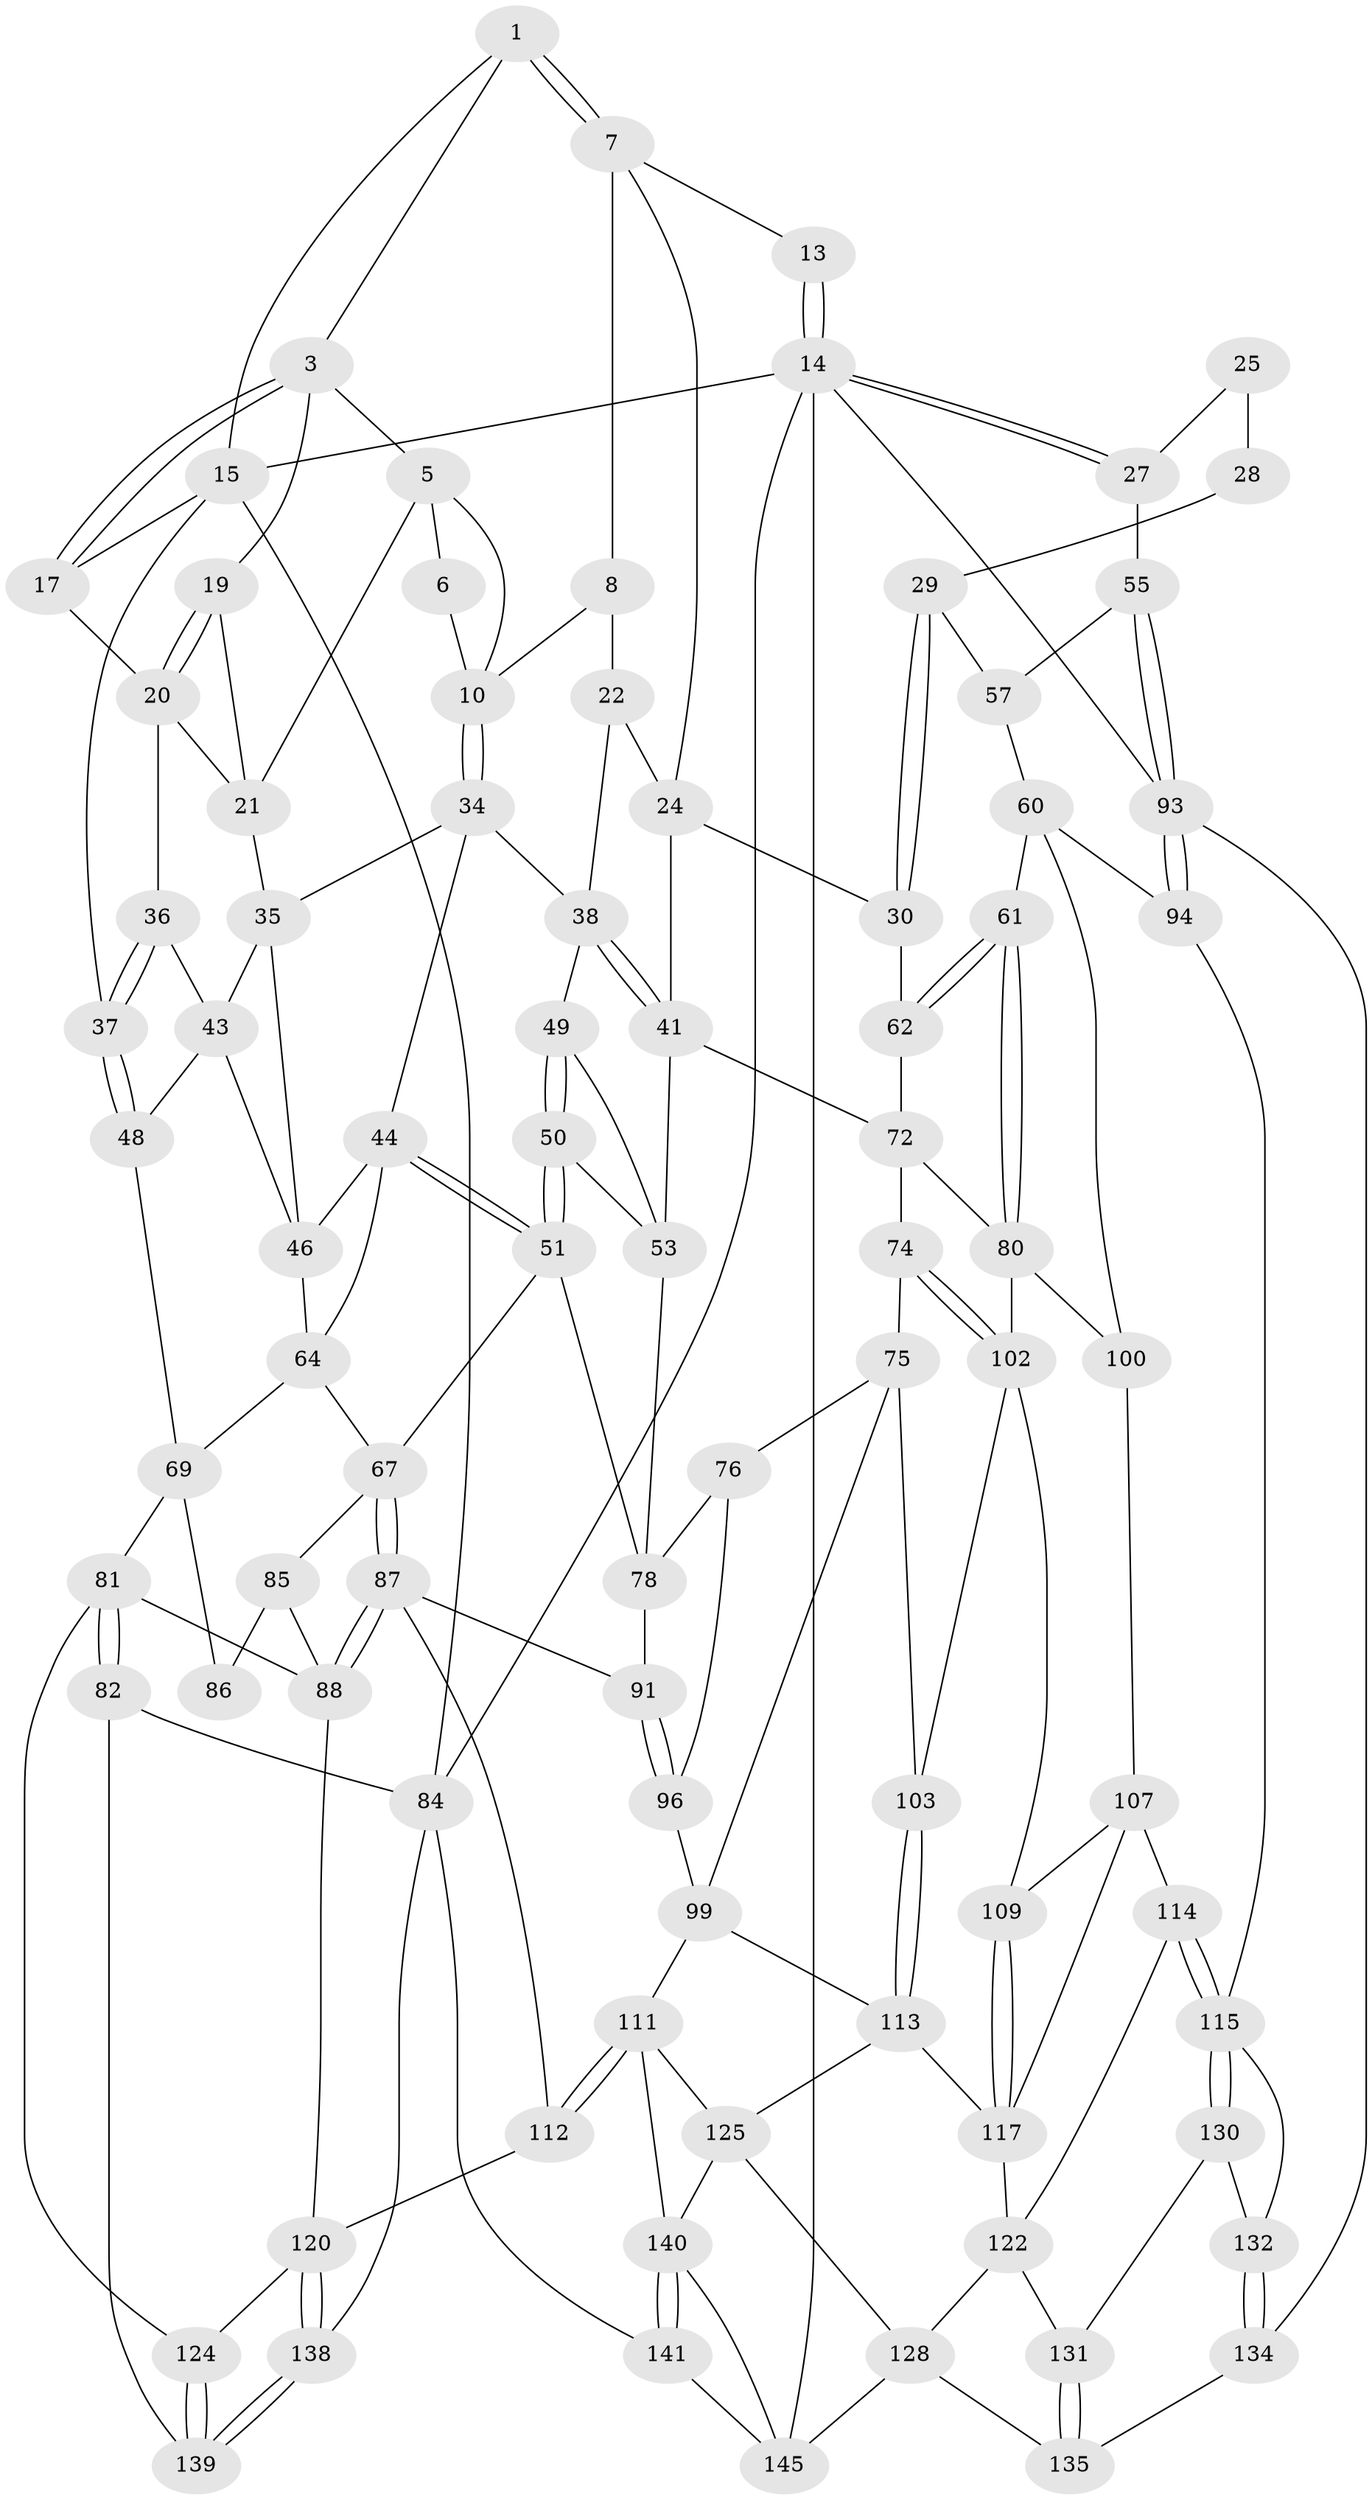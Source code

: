 // Generated by graph-tools (version 1.1) at 2025/52/02/27/25 19:52:42]
// undirected, 87 vertices, 185 edges
graph export_dot {
graph [start="1"]
  node [color=gray90,style=filled];
  1 [pos="+0.2926119001198901+0",super="+2"];
  3 [pos="+0.10122922079535478+0.05752904932766984",super="+4"];
  5 [pos="+0.17784983552908276+0.046305706701695676",super="+16"];
  6 [pos="+0.270403193961148+0"];
  7 [pos="+0.3178165461556826+0",super="+12"];
  8 [pos="+0.31843104498506913+0.044533970005151115",super="+9"];
  10 [pos="+0.24105307919765484+0.16943819643377128",super="+11"];
  13 [pos="+0.6367919790456296+0"];
  14 [pos="+1+0",super="+105"];
  15 [pos="+0+0",super="+18"];
  17 [pos="+0.037103077158090456+0.09278933477576962"];
  19 [pos="+0.11636994846406976+0.10403388827699604"];
  20 [pos="+0.07257828013157132+0.14719732604277058",super="+33"];
  21 [pos="+0.16905049653460427+0.11745906849349587",super="+32"];
  22 [pos="+0.39465530689877715+0.13277228556950466",super="+23"];
  24 [pos="+0.6131098950065664+0",super="+31"];
  25 [pos="+0.8477149657744605+0.0685345519426366",super="+26"];
  27 [pos="+1+0"];
  28 [pos="+0.8859866459562076+0.18064952168464332"];
  29 [pos="+0.8653011350217255+0.2404879085580676"];
  30 [pos="+0.844765907027353+0.25116785695403254",super="+63"];
  34 [pos="+0.2412144232621532+0.17469343955386207",super="+40"];
  35 [pos="+0.18162907575276038+0.22558696384275095",super="+42"];
  36 [pos="+0.058429931238432126+0.18745531517353492"];
  37 [pos="+0+0.12565500583222922"];
  38 [pos="+0.4045264856455318+0.16076932762424362",super="+39"];
  41 [pos="+0.6089125691738455+0.25931549244419805",super="+52"];
  43 [pos="+0.08199497241501055+0.23495484189885163",super="+47"];
  44 [pos="+0.2727694227317773+0.2936321070139749",super="+45"];
  46 [pos="+0.1588439615882526+0.2799513263058701",super="+54"];
  48 [pos="+0+0.3069818064299331"];
  49 [pos="+0.38043241931718935+0.2729855187537507"];
  50 [pos="+0.32643815428276496+0.3891657531950358"];
  51 [pos="+0.3010117030297073+0.39571686014778645",super="+66"];
  53 [pos="+0.46856165024878005+0.2973561578000251",super="+58"];
  55 [pos="+1+0.3439261632688634",super="+56"];
  57 [pos="+0.9529471231848586+0.285878846731248",super="+59"];
  60 [pos="+0.8831099778356103+0.4716368474406129",super="+95"];
  61 [pos="+0.8449672616037787+0.4587226732195929"];
  62 [pos="+0.8402639317829138+0.44093362773362393",super="+71"];
  64 [pos="+0.189279748420439+0.4250960124544356",super="+65"];
  67 [pos="+0.23013474032480555+0.4371498816041302",super="+68"];
  69 [pos="+0+0.5360464799607338",super="+70"];
  72 [pos="+0.605109925608957+0.3581261970439482",super="+73"];
  74 [pos="+0.5787130472465027+0.4459018885871801"];
  75 [pos="+0.5134093437872677+0.46772700258150457",super="+98"];
  76 [pos="+0.49575733684404094+0.4696336887843077",super="+77"];
  78 [pos="+0.4301449838334588+0.4550536864845908",super="+79"];
  80 [pos="+0.7830186110147894+0.4995265133709269",super="+101"];
  81 [pos="+0+0.6173429748123388",super="+119"];
  82 [pos="+0+0.8694180558579171",super="+83"];
  84 [pos="+0+1",super="+142"];
  85 [pos="+0.20075764401275675+0.4582885666845296",super="+90"];
  86 [pos="+0.11877872031902574+0.617137335042334"];
  87 [pos="+0.29087559655755896+0.6277765962003338",super="+92"];
  88 [pos="+0.262416067019737+0.6430345606812234",super="+89"];
  91 [pos="+0.34734501886457175+0.6264328343026541"];
  93 [pos="+1+0.6261029399501085",super="+106"];
  94 [pos="+1+0.6269849122186731"];
  96 [pos="+0.3966734252009354+0.6113859773397841",super="+97"];
  99 [pos="+0.4569908070784843+0.6209601416350022",super="+110"];
  100 [pos="+0.7854141001508262+0.5994890775615639"];
  102 [pos="+0.6234783789966362+0.6069773597388058",super="+104"];
  103 [pos="+0.587470981242834+0.6322172332824116"];
  107 [pos="+0.8062975424885223+0.6698985638423701",super="+108"];
  109 [pos="+0.6933334523888882+0.6993545884160555"];
  111 [pos="+0.4691337599892531+0.8044805073742778",super="+126"];
  112 [pos="+0.41572684512897007+0.7958842471501821"];
  113 [pos="+0.5763438689929888+0.6554234061397622",super="+118"];
  114 [pos="+0.8340465098380797+0.6948041966022204"];
  115 [pos="+0.9583140113657905+0.7013138304359008",super="+116"];
  117 [pos="+0.6270720787383633+0.8184101613949525",super="+123"];
  120 [pos="+0.39019883010022716+0.8092581835018731",super="+121"];
  122 [pos="+0.7790878808691186+0.7680221534414747",super="+127"];
  124 [pos="+0.1553285320095976+0.8429075016719073"];
  125 [pos="+0.6224383877704299+0.8322610915622924",super="+129"];
  128 [pos="+0.7476571892079723+0.823411751367551",super="+136"];
  130 [pos="+0.8805204399246604+0.8153775570281058"];
  131 [pos="+0.8645521149677231+0.8198708690595535"];
  132 [pos="+0.9377804021984731+0.888797636986286",super="+133"];
  134 [pos="+1+1",super="+137"];
  135 [pos="+0.803369305030859+0.915481130790289"];
  138 [pos="+0.26736815731635616+1"];
  139 [pos="+0.15148949392505115+0.8619593780272407",super="+144"];
  140 [pos="+0.4766060671842129+0.9209084089961169",super="+143"];
  141 [pos="+0.38790738036325456+1"];
  145 [pos="+0.6904370459177583+1",super="+146"];
  1 -- 7;
  1 -- 7;
  1 -- 3;
  1 -- 15;
  3 -- 17;
  3 -- 17;
  3 -- 19;
  3 -- 5;
  5 -- 6;
  5 -- 21;
  5 -- 10;
  6 -- 10;
  7 -- 8;
  7 -- 24;
  7 -- 13;
  8 -- 22 [weight=2];
  8 -- 10;
  10 -- 34;
  10 -- 34;
  13 -- 14;
  13 -- 14;
  14 -- 15;
  14 -- 27;
  14 -- 27;
  14 -- 84;
  14 -- 93;
  14 -- 145;
  15 -- 84;
  15 -- 17;
  15 -- 37;
  17 -- 20;
  19 -- 20;
  19 -- 20;
  19 -- 21;
  20 -- 21;
  20 -- 36;
  21 -- 35;
  22 -- 24;
  22 -- 38;
  24 -- 41;
  24 -- 30;
  25 -- 28 [weight=2];
  25 -- 27;
  27 -- 55;
  28 -- 29;
  29 -- 30;
  29 -- 30;
  29 -- 57;
  30 -- 62 [weight=2];
  34 -- 35;
  34 -- 44;
  34 -- 38;
  35 -- 43;
  35 -- 46;
  36 -- 37;
  36 -- 37;
  36 -- 43;
  37 -- 48;
  37 -- 48;
  38 -- 41;
  38 -- 41;
  38 -- 49;
  41 -- 72;
  41 -- 53;
  43 -- 48;
  43 -- 46;
  44 -- 51;
  44 -- 51;
  44 -- 64;
  44 -- 46;
  46 -- 64;
  48 -- 69;
  49 -- 50;
  49 -- 50;
  49 -- 53;
  50 -- 51;
  50 -- 51;
  50 -- 53;
  51 -- 67;
  51 -- 78;
  53 -- 78;
  55 -- 93;
  55 -- 93;
  55 -- 57 [weight=2];
  57 -- 60;
  60 -- 61;
  60 -- 100;
  60 -- 94;
  61 -- 62;
  61 -- 62;
  61 -- 80;
  61 -- 80;
  62 -- 72;
  64 -- 69;
  64 -- 67;
  67 -- 87;
  67 -- 87;
  67 -- 85;
  69 -- 86;
  69 -- 81;
  72 -- 74;
  72 -- 80;
  74 -- 75;
  74 -- 102;
  74 -- 102;
  75 -- 76;
  75 -- 99;
  75 -- 103;
  76 -- 96 [weight=2];
  76 -- 78;
  78 -- 91;
  80 -- 100;
  80 -- 102;
  81 -- 82;
  81 -- 82;
  81 -- 124;
  81 -- 88;
  82 -- 84;
  82 -- 139 [weight=2];
  84 -- 138;
  84 -- 141;
  85 -- 86 [weight=2];
  85 -- 88;
  87 -- 88;
  87 -- 88;
  87 -- 112;
  87 -- 91;
  88 -- 120;
  91 -- 96;
  91 -- 96;
  93 -- 94;
  93 -- 94;
  93 -- 134;
  94 -- 115;
  96 -- 99;
  99 -- 113;
  99 -- 111;
  100 -- 107;
  102 -- 103;
  102 -- 109;
  103 -- 113;
  103 -- 113;
  107 -- 114;
  107 -- 109;
  107 -- 117;
  109 -- 117;
  109 -- 117;
  111 -- 112;
  111 -- 112;
  111 -- 140;
  111 -- 125;
  112 -- 120;
  113 -- 125;
  113 -- 117;
  114 -- 115;
  114 -- 115;
  114 -- 122;
  115 -- 130;
  115 -- 130;
  115 -- 132;
  117 -- 122;
  120 -- 138;
  120 -- 138;
  120 -- 124;
  122 -- 128;
  122 -- 131;
  124 -- 139;
  124 -- 139;
  125 -- 128;
  125 -- 140;
  128 -- 145;
  128 -- 135;
  130 -- 131;
  130 -- 132;
  131 -- 135;
  131 -- 135;
  132 -- 134 [weight=2];
  132 -- 134;
  134 -- 135;
  138 -- 139;
  138 -- 139;
  140 -- 141;
  140 -- 141;
  140 -- 145;
  141 -- 145;
}
